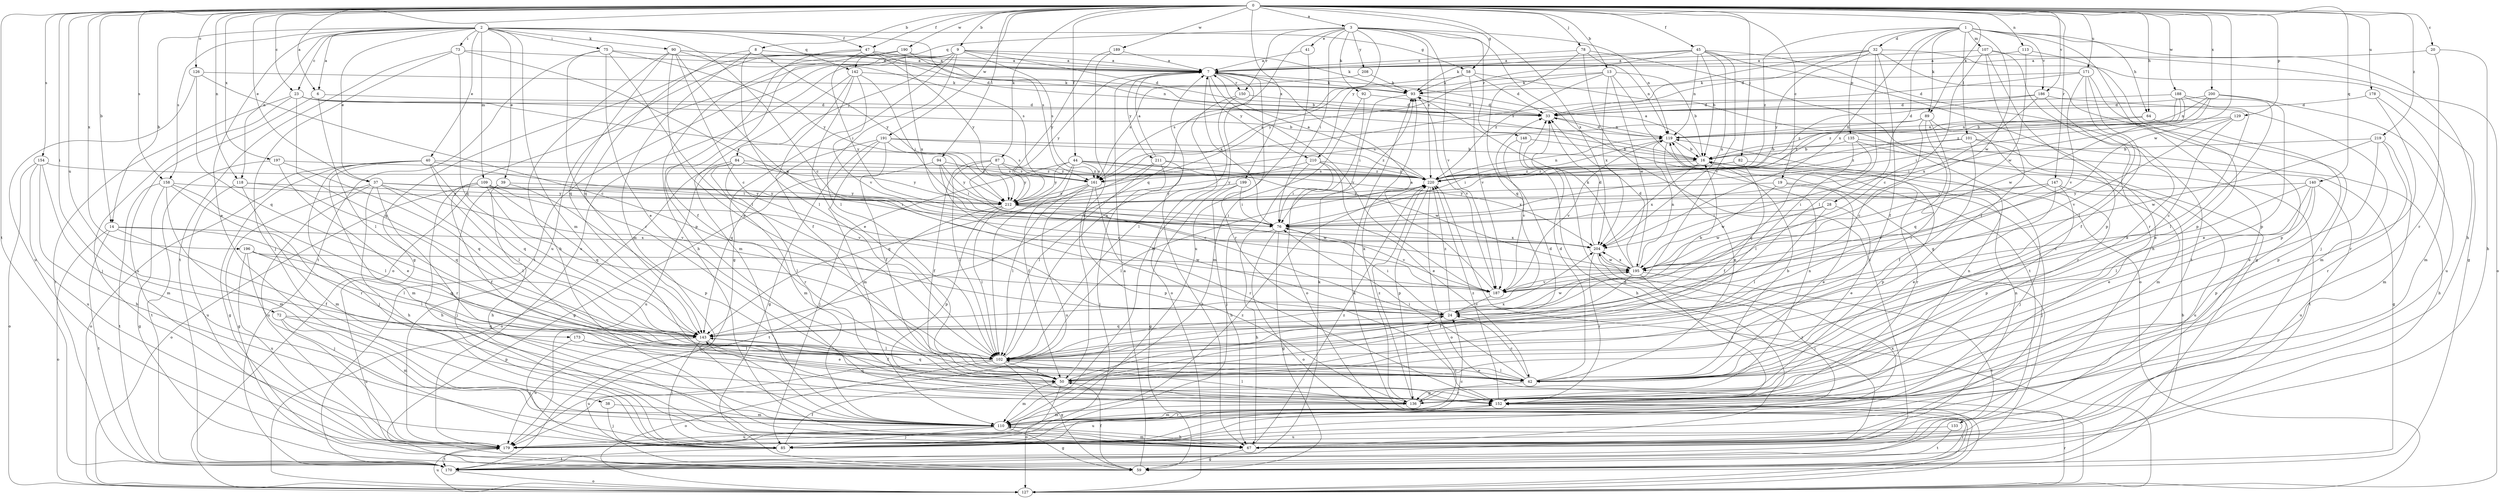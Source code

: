 strict digraph  {
0;
1;
2;
3;
6;
7;
8;
9;
13;
14;
16;
19;
20;
23;
24;
28;
32;
33;
37;
38;
39;
40;
41;
42;
44;
45;
47;
50;
58;
59;
64;
67;
72;
73;
75;
76;
78;
82;
84;
85;
87;
89;
90;
92;
93;
94;
101;
102;
107;
109;
110;
113;
118;
119;
126;
127;
129;
133;
135;
136;
140;
142;
143;
147;
148;
150;
152;
154;
158;
161;
170;
171;
173;
178;
179;
186;
187;
188;
189;
190;
191;
195;
196;
197;
199;
200;
204;
208;
210;
211;
212;
219;
220;
0 -> 3  [label=a];
0 -> 6  [label=a];
0 -> 8  [label=b];
0 -> 9  [label=b];
0 -> 13  [label=b];
0 -> 14  [label=b];
0 -> 19  [label=c];
0 -> 20  [label=c];
0 -> 23  [label=c];
0 -> 37  [label=e];
0 -> 44  [label=f];
0 -> 45  [label=f];
0 -> 47  [label=f];
0 -> 58  [label=g];
0 -> 64  [label=h];
0 -> 72  [label=i];
0 -> 78  [label=j];
0 -> 82  [label=j];
0 -> 87  [label=k];
0 -> 89  [label=k];
0 -> 94  [label=l];
0 -> 113  [label=n];
0 -> 118  [label=n];
0 -> 126  [label=o];
0 -> 129  [label=p];
0 -> 140  [label=q];
0 -> 147  [label=r];
0 -> 154  [label=s];
0 -> 158  [label=s];
0 -> 170  [label=t];
0 -> 171  [label=u];
0 -> 173  [label=u];
0 -> 178  [label=u];
0 -> 186  [label=v];
0 -> 188  [label=w];
0 -> 189  [label=w];
0 -> 190  [label=w];
0 -> 191  [label=w];
0 -> 195  [label=w];
0 -> 196  [label=x];
0 -> 197  [label=x];
0 -> 199  [label=x];
0 -> 200  [label=x];
0 -> 204  [label=x];
0 -> 219  [label=z];
1 -> 28  [label=d];
1 -> 32  [label=d];
1 -> 64  [label=h];
1 -> 67  [label=h];
1 -> 89  [label=k];
1 -> 101  [label=l];
1 -> 107  [label=m];
1 -> 133  [label=p];
1 -> 135  [label=p];
1 -> 186  [label=v];
1 -> 195  [label=w];
1 -> 204  [label=x];
1 -> 220  [label=z];
2 -> 6  [label=a];
2 -> 14  [label=b];
2 -> 23  [label=c];
2 -> 24  [label=c];
2 -> 37  [label=e];
2 -> 38  [label=e];
2 -> 39  [label=e];
2 -> 40  [label=e];
2 -> 47  [label=f];
2 -> 58  [label=g];
2 -> 73  [label=i];
2 -> 75  [label=i];
2 -> 90  [label=k];
2 -> 109  [label=m];
2 -> 110  [label=m];
2 -> 118  [label=n];
2 -> 142  [label=q];
2 -> 158  [label=s];
2 -> 161  [label=s];
3 -> 41  [label=e];
3 -> 59  [label=g];
3 -> 76  [label=i];
3 -> 92  [label=k];
3 -> 119  [label=n];
3 -> 142  [label=q];
3 -> 143  [label=q];
3 -> 148  [label=r];
3 -> 150  [label=r];
3 -> 187  [label=v];
3 -> 208  [label=y];
3 -> 210  [label=y];
3 -> 220  [label=z];
6 -> 33  [label=d];
6 -> 102  [label=l];
6 -> 179  [label=u];
7 -> 93  [label=k];
7 -> 110  [label=m];
7 -> 150  [label=r];
7 -> 152  [label=r];
7 -> 187  [label=v];
7 -> 210  [label=y];
7 -> 211  [label=y];
7 -> 212  [label=y];
8 -> 7  [label=a];
8 -> 102  [label=l];
8 -> 110  [label=m];
8 -> 143  [label=q];
8 -> 212  [label=y];
9 -> 7  [label=a];
9 -> 33  [label=d];
9 -> 59  [label=g];
9 -> 84  [label=j];
9 -> 93  [label=k];
9 -> 102  [label=l];
9 -> 127  [label=o];
9 -> 161  [label=s];
9 -> 170  [label=t];
9 -> 179  [label=u];
13 -> 16  [label=b];
13 -> 93  [label=k];
13 -> 161  [label=s];
13 -> 170  [label=t];
13 -> 195  [label=w];
13 -> 204  [label=x];
13 -> 220  [label=z];
14 -> 50  [label=f];
14 -> 102  [label=l];
14 -> 127  [label=o];
14 -> 170  [label=t];
14 -> 204  [label=x];
16 -> 7  [label=a];
16 -> 85  [label=j];
16 -> 152  [label=r];
16 -> 204  [label=x];
16 -> 220  [label=z];
19 -> 42  [label=e];
19 -> 85  [label=j];
19 -> 195  [label=w];
19 -> 212  [label=y];
20 -> 7  [label=a];
20 -> 67  [label=h];
20 -> 152  [label=r];
23 -> 16  [label=b];
23 -> 33  [label=d];
23 -> 85  [label=j];
23 -> 143  [label=q];
23 -> 170  [label=t];
23 -> 212  [label=y];
24 -> 16  [label=b];
24 -> 76  [label=i];
24 -> 143  [label=q];
24 -> 195  [label=w];
24 -> 220  [label=z];
28 -> 42  [label=e];
28 -> 76  [label=i];
28 -> 102  [label=l];
28 -> 195  [label=w];
32 -> 7  [label=a];
32 -> 33  [label=d];
32 -> 50  [label=f];
32 -> 59  [label=g];
32 -> 85  [label=j];
32 -> 102  [label=l];
32 -> 161  [label=s];
32 -> 212  [label=y];
33 -> 119  [label=n];
37 -> 59  [label=g];
37 -> 67  [label=h];
37 -> 76  [label=i];
37 -> 102  [label=l];
37 -> 152  [label=r];
37 -> 179  [label=u];
37 -> 187  [label=v];
37 -> 212  [label=y];
38 -> 85  [label=j];
38 -> 110  [label=m];
39 -> 67  [label=h];
39 -> 85  [label=j];
39 -> 136  [label=p];
39 -> 212  [label=y];
40 -> 59  [label=g];
40 -> 76  [label=i];
40 -> 85  [label=j];
40 -> 102  [label=l];
40 -> 110  [label=m];
40 -> 127  [label=o];
40 -> 143  [label=q];
40 -> 220  [label=z];
41 -> 7  [label=a];
41 -> 179  [label=u];
42 -> 16  [label=b];
42 -> 24  [label=c];
42 -> 33  [label=d];
42 -> 76  [label=i];
42 -> 102  [label=l];
42 -> 136  [label=p];
42 -> 143  [label=q];
44 -> 50  [label=f];
44 -> 85  [label=j];
44 -> 102  [label=l];
44 -> 161  [label=s];
44 -> 195  [label=w];
44 -> 204  [label=x];
44 -> 212  [label=y];
44 -> 220  [label=z];
45 -> 7  [label=a];
45 -> 16  [label=b];
45 -> 67  [label=h];
45 -> 93  [label=k];
45 -> 119  [label=n];
45 -> 170  [label=t];
45 -> 187  [label=v];
45 -> 204  [label=x];
45 -> 212  [label=y];
47 -> 7  [label=a];
47 -> 59  [label=g];
47 -> 76  [label=i];
47 -> 119  [label=n];
47 -> 136  [label=p];
47 -> 212  [label=y];
50 -> 33  [label=d];
50 -> 110  [label=m];
50 -> 127  [label=o];
50 -> 152  [label=r];
58 -> 33  [label=d];
58 -> 93  [label=k];
58 -> 127  [label=o];
58 -> 161  [label=s];
58 -> 187  [label=v];
59 -> 7  [label=a];
59 -> 16  [label=b];
59 -> 50  [label=f];
59 -> 152  [label=r];
64 -> 119  [label=n];
64 -> 136  [label=p];
64 -> 220  [label=z];
67 -> 33  [label=d];
67 -> 59  [label=g];
67 -> 110  [label=m];
67 -> 119  [label=n];
67 -> 220  [label=z];
72 -> 110  [label=m];
72 -> 136  [label=p];
72 -> 143  [label=q];
72 -> 179  [label=u];
73 -> 7  [label=a];
73 -> 85  [label=j];
73 -> 143  [label=q];
73 -> 170  [label=t];
73 -> 204  [label=x];
75 -> 7  [label=a];
75 -> 42  [label=e];
75 -> 102  [label=l];
75 -> 152  [label=r];
75 -> 170  [label=t];
75 -> 212  [label=y];
76 -> 7  [label=a];
76 -> 59  [label=g];
76 -> 67  [label=h];
76 -> 127  [label=o];
76 -> 187  [label=v];
76 -> 204  [label=x];
78 -> 7  [label=a];
78 -> 59  [label=g];
78 -> 119  [label=n];
78 -> 143  [label=q];
78 -> 170  [label=t];
82 -> 50  [label=f];
82 -> 136  [label=p];
82 -> 161  [label=s];
82 -> 220  [label=z];
84 -> 110  [label=m];
84 -> 127  [label=o];
84 -> 152  [label=r];
84 -> 179  [label=u];
84 -> 212  [label=y];
84 -> 220  [label=z];
85 -> 24  [label=c];
85 -> 50  [label=f];
85 -> 170  [label=t];
85 -> 204  [label=x];
87 -> 24  [label=c];
87 -> 50  [label=f];
87 -> 102  [label=l];
87 -> 161  [label=s];
87 -> 212  [label=y];
87 -> 220  [label=z];
89 -> 24  [label=c];
89 -> 102  [label=l];
89 -> 119  [label=n];
89 -> 143  [label=q];
89 -> 152  [label=r];
89 -> 161  [label=s];
90 -> 7  [label=a];
90 -> 24  [label=c];
90 -> 33  [label=d];
90 -> 42  [label=e];
90 -> 67  [label=h];
90 -> 143  [label=q];
90 -> 161  [label=s];
90 -> 187  [label=v];
92 -> 33  [label=d];
92 -> 110  [label=m];
92 -> 127  [label=o];
93 -> 33  [label=d];
93 -> 76  [label=i];
93 -> 187  [label=v];
94 -> 24  [label=c];
94 -> 59  [label=g];
94 -> 76  [label=i];
94 -> 161  [label=s];
94 -> 212  [label=y];
101 -> 16  [label=b];
101 -> 50  [label=f];
101 -> 67  [label=h];
101 -> 110  [label=m];
101 -> 220  [label=z];
102 -> 7  [label=a];
102 -> 42  [label=e];
102 -> 50  [label=f];
102 -> 59  [label=g];
102 -> 127  [label=o];
102 -> 179  [label=u];
102 -> 204  [label=x];
107 -> 7  [label=a];
107 -> 24  [label=c];
107 -> 50  [label=f];
107 -> 127  [label=o];
107 -> 136  [label=p];
107 -> 152  [label=r];
109 -> 50  [label=f];
109 -> 67  [label=h];
109 -> 102  [label=l];
109 -> 127  [label=o];
109 -> 143  [label=q];
109 -> 187  [label=v];
109 -> 212  [label=y];
110 -> 24  [label=c];
110 -> 59  [label=g];
110 -> 67  [label=h];
110 -> 85  [label=j];
110 -> 152  [label=r];
110 -> 179  [label=u];
113 -> 7  [label=a];
113 -> 136  [label=p];
113 -> 195  [label=w];
118 -> 110  [label=m];
118 -> 143  [label=q];
118 -> 179  [label=u];
118 -> 212  [label=y];
119 -> 16  [label=b];
119 -> 33  [label=d];
119 -> 42  [label=e];
119 -> 76  [label=i];
119 -> 187  [label=v];
126 -> 24  [label=c];
126 -> 93  [label=k];
126 -> 143  [label=q];
126 -> 179  [label=u];
127 -> 93  [label=k];
127 -> 152  [label=r];
127 -> 179  [label=u];
127 -> 220  [label=z];
129 -> 24  [label=c];
129 -> 76  [label=i];
129 -> 119  [label=n];
129 -> 187  [label=v];
133 -> 170  [label=t];
133 -> 179  [label=u];
135 -> 16  [label=b];
135 -> 59  [label=g];
135 -> 102  [label=l];
135 -> 143  [label=q];
135 -> 170  [label=t];
136 -> 93  [label=k];
136 -> 102  [label=l];
136 -> 110  [label=m];
136 -> 119  [label=n];
136 -> 220  [label=z];
140 -> 24  [label=c];
140 -> 42  [label=e];
140 -> 102  [label=l];
140 -> 136  [label=p];
140 -> 179  [label=u];
140 -> 212  [label=y];
142 -> 42  [label=e];
142 -> 50  [label=f];
142 -> 76  [label=i];
142 -> 93  [label=k];
142 -> 110  [label=m];
142 -> 187  [label=v];
143 -> 50  [label=f];
143 -> 85  [label=j];
143 -> 102  [label=l];
143 -> 179  [label=u];
147 -> 42  [label=e];
147 -> 76  [label=i];
147 -> 136  [label=p];
147 -> 179  [label=u];
147 -> 187  [label=v];
147 -> 212  [label=y];
148 -> 16  [label=b];
148 -> 67  [label=h];
148 -> 187  [label=v];
150 -> 33  [label=d];
150 -> 102  [label=l];
150 -> 127  [label=o];
152 -> 110  [label=m];
152 -> 119  [label=n];
152 -> 143  [label=q];
152 -> 179  [label=u];
152 -> 220  [label=z];
154 -> 67  [label=h];
154 -> 110  [label=m];
154 -> 127  [label=o];
154 -> 179  [label=u];
154 -> 220  [label=z];
158 -> 59  [label=g];
158 -> 102  [label=l];
158 -> 110  [label=m];
158 -> 152  [label=r];
158 -> 170  [label=t];
158 -> 212  [label=y];
161 -> 102  [label=l];
161 -> 136  [label=p];
161 -> 152  [label=r];
161 -> 179  [label=u];
161 -> 212  [label=y];
170 -> 93  [label=k];
170 -> 127  [label=o];
171 -> 33  [label=d];
171 -> 50  [label=f];
171 -> 93  [label=k];
171 -> 102  [label=l];
171 -> 136  [label=p];
171 -> 187  [label=v];
173 -> 42  [label=e];
173 -> 85  [label=j];
173 -> 102  [label=l];
178 -> 33  [label=d];
178 -> 110  [label=m];
178 -> 152  [label=r];
179 -> 170  [label=t];
179 -> 220  [label=z];
186 -> 33  [label=d];
186 -> 42  [label=e];
186 -> 110  [label=m];
186 -> 204  [label=x];
186 -> 220  [label=z];
187 -> 7  [label=a];
187 -> 24  [label=c];
188 -> 16  [label=b];
188 -> 33  [label=d];
188 -> 42  [label=e];
188 -> 102  [label=l];
188 -> 195  [label=w];
188 -> 220  [label=z];
189 -> 7  [label=a];
189 -> 50  [label=f];
189 -> 212  [label=y];
190 -> 7  [label=a];
190 -> 16  [label=b];
190 -> 50  [label=f];
190 -> 67  [label=h];
190 -> 179  [label=u];
190 -> 204  [label=x];
191 -> 16  [label=b];
191 -> 50  [label=f];
191 -> 59  [label=g];
191 -> 110  [label=m];
191 -> 143  [label=q];
191 -> 161  [label=s];
191 -> 220  [label=z];
195 -> 33  [label=d];
195 -> 50  [label=f];
195 -> 93  [label=k];
195 -> 119  [label=n];
195 -> 152  [label=r];
195 -> 170  [label=t];
195 -> 187  [label=v];
195 -> 204  [label=x];
196 -> 85  [label=j];
196 -> 102  [label=l];
196 -> 143  [label=q];
196 -> 179  [label=u];
196 -> 195  [label=w];
197 -> 42  [label=e];
197 -> 143  [label=q];
197 -> 170  [label=t];
197 -> 220  [label=z];
199 -> 59  [label=g];
199 -> 67  [label=h];
199 -> 76  [label=i];
199 -> 212  [label=y];
200 -> 33  [label=d];
200 -> 42  [label=e];
200 -> 76  [label=i];
200 -> 119  [label=n];
200 -> 179  [label=u];
200 -> 220  [label=z];
204 -> 33  [label=d];
204 -> 85  [label=j];
204 -> 152  [label=r];
204 -> 195  [label=w];
208 -> 93  [label=k];
208 -> 161  [label=s];
210 -> 42  [label=e];
210 -> 76  [label=i];
210 -> 85  [label=j];
210 -> 212  [label=y];
210 -> 220  [label=z];
211 -> 7  [label=a];
211 -> 67  [label=h];
211 -> 85  [label=j];
211 -> 102  [label=l];
211 -> 143  [label=q];
211 -> 220  [label=z];
212 -> 76  [label=i];
212 -> 102  [label=l];
212 -> 136  [label=p];
212 -> 170  [label=t];
212 -> 195  [label=w];
219 -> 16  [label=b];
219 -> 42  [label=e];
219 -> 110  [label=m];
219 -> 152  [label=r];
219 -> 195  [label=w];
220 -> 7  [label=a];
220 -> 102  [label=l];
220 -> 119  [label=n];
220 -> 127  [label=o];
220 -> 136  [label=p];
220 -> 212  [label=y];
}
